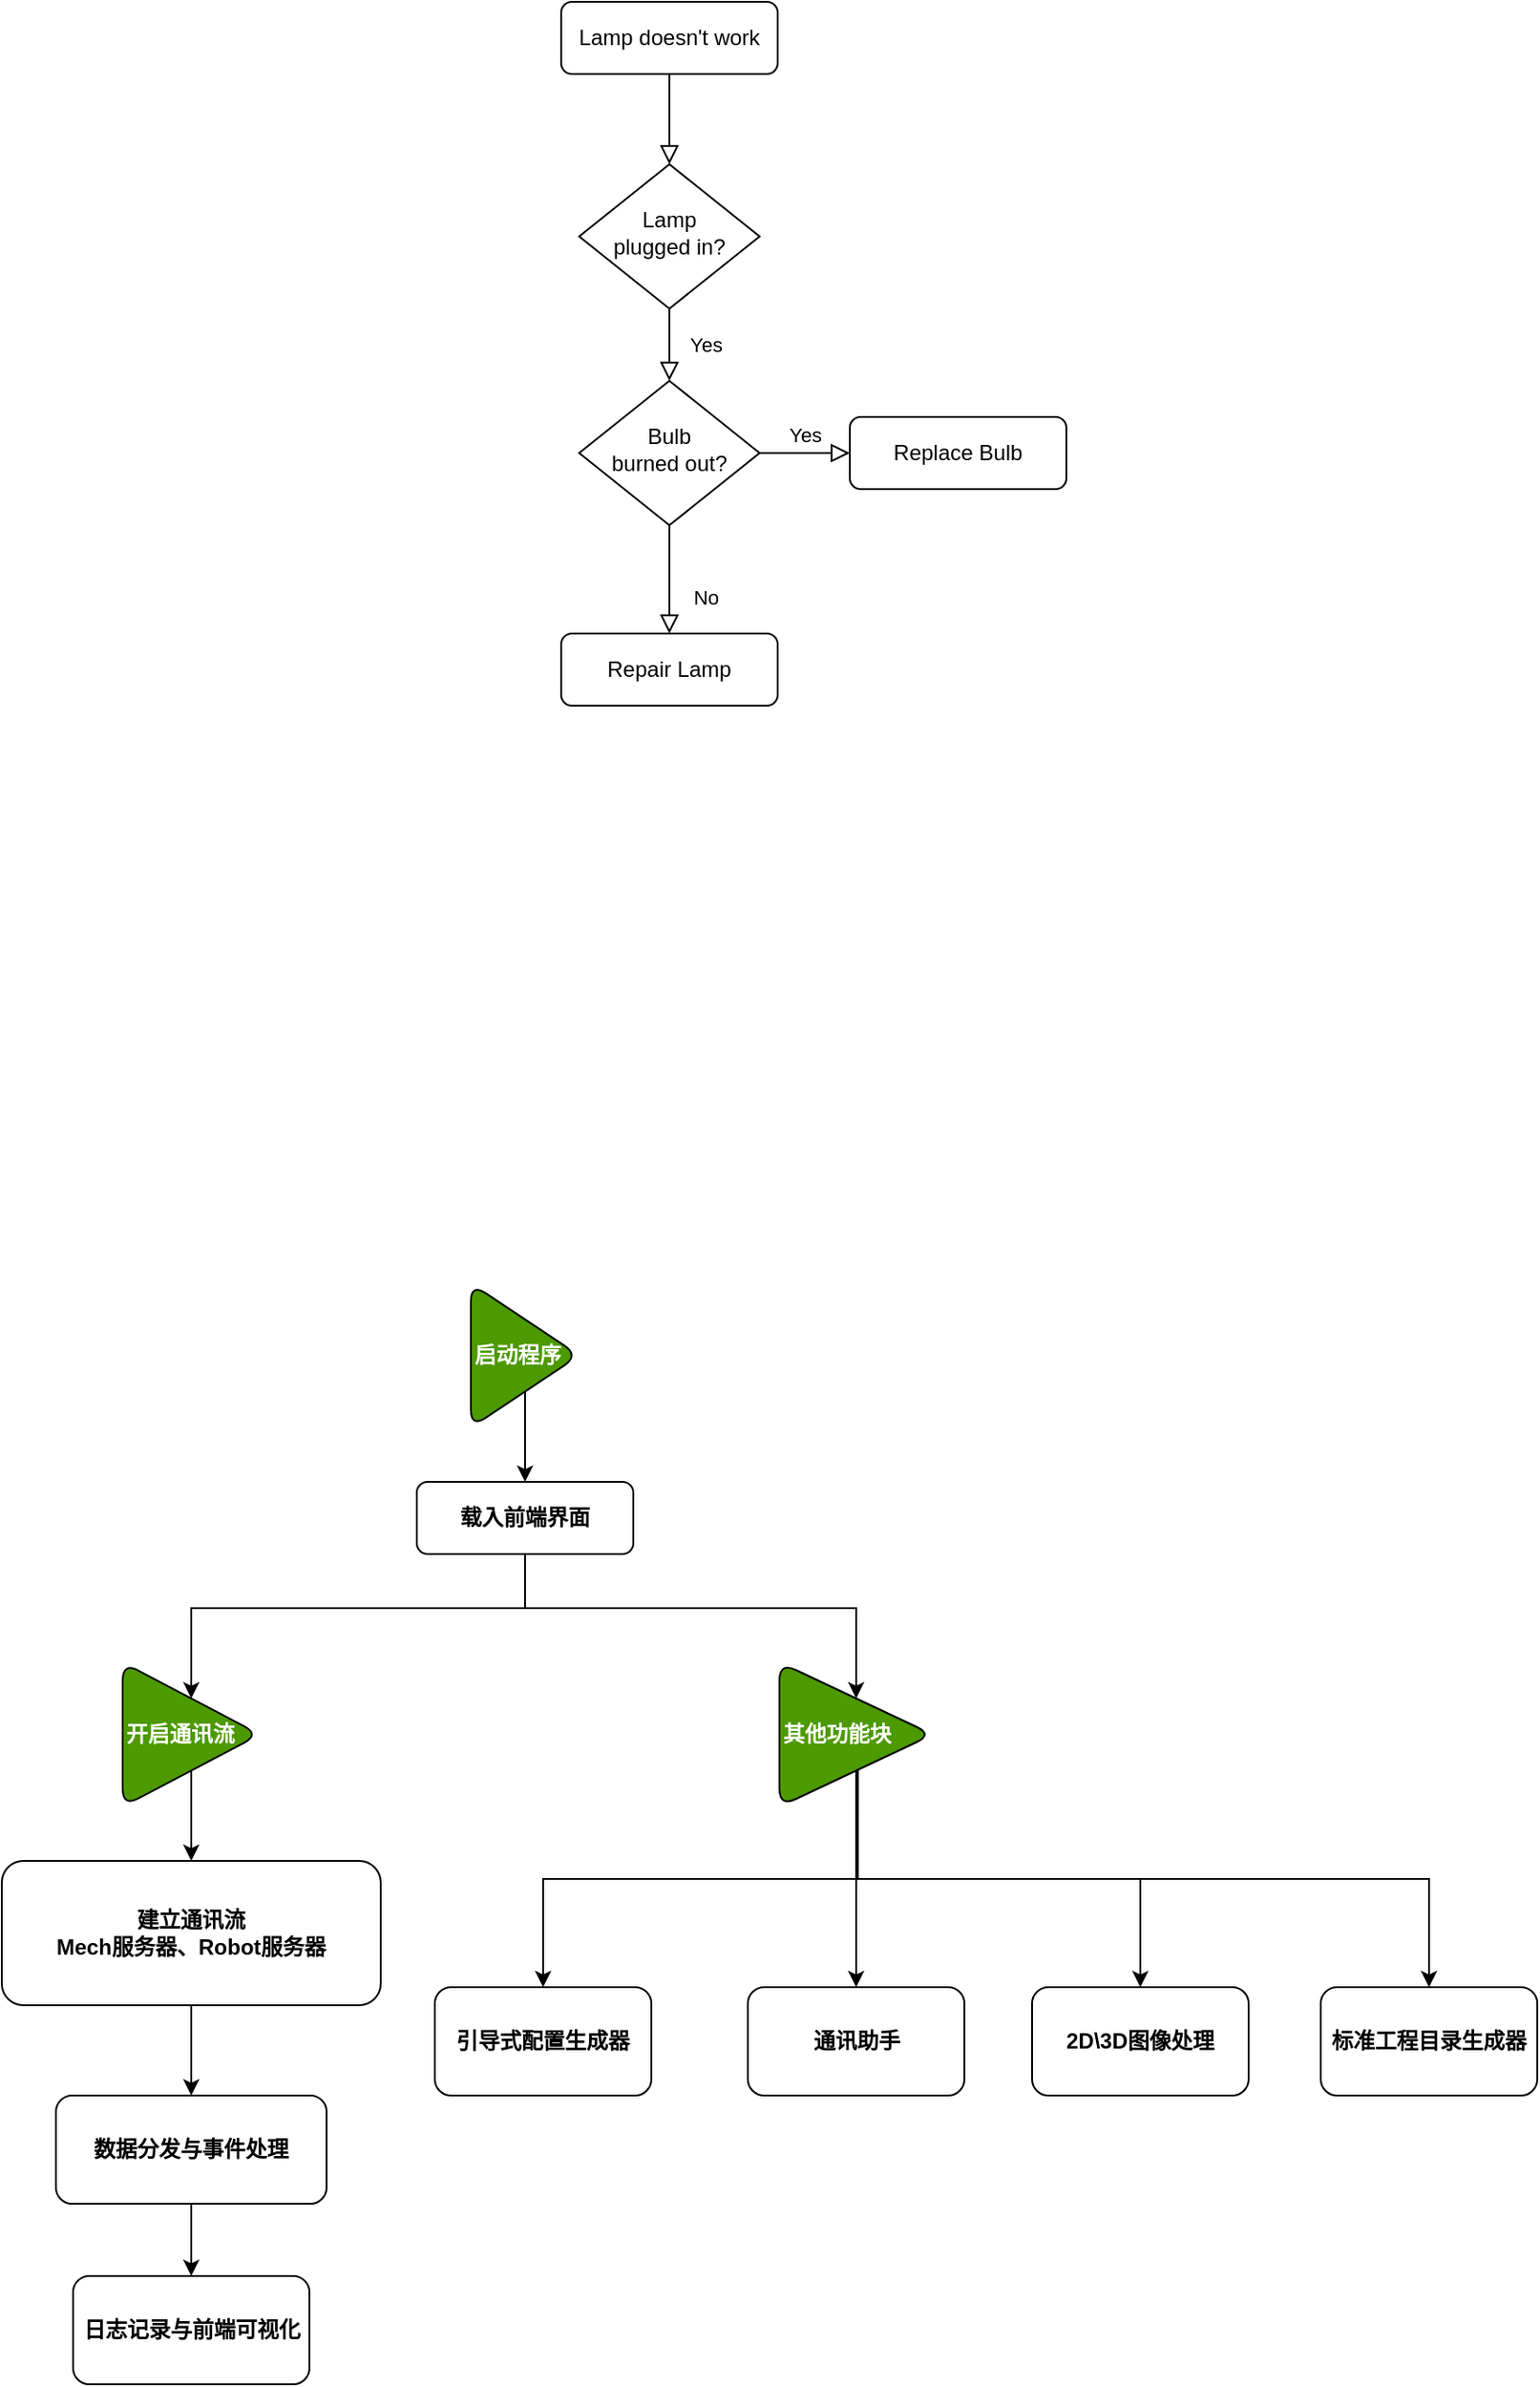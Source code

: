 <mxfile version="16.1.2" type="device"><diagram id="C5RBs43oDa-KdzZeNtuy" name="Page-1"><mxGraphModel dx="2012" dy="714" grid="1" gridSize="10" guides="1" tooltips="1" connect="1" arrows="1" fold="1" page="1" pageScale="1" pageWidth="827" pageHeight="1169" math="0" shadow="0"><root><mxCell id="WIyWlLk6GJQsqaUBKTNV-0"/><mxCell id="WIyWlLk6GJQsqaUBKTNV-1" parent="WIyWlLk6GJQsqaUBKTNV-0"/><mxCell id="WIyWlLk6GJQsqaUBKTNV-2" value="" style="rounded=0;html=1;jettySize=auto;orthogonalLoop=1;fontSize=11;endArrow=block;endFill=0;endSize=8;strokeWidth=1;shadow=0;labelBackgroundColor=none;edgeStyle=orthogonalEdgeStyle;" parent="WIyWlLk6GJQsqaUBKTNV-1" source="WIyWlLk6GJQsqaUBKTNV-3" target="WIyWlLk6GJQsqaUBKTNV-6" edge="1"><mxGeometry relative="1" as="geometry"/></mxCell><mxCell id="WIyWlLk6GJQsqaUBKTNV-3" value="Lamp doesn't work" style="rounded=1;whiteSpace=wrap;html=1;fontSize=12;glass=0;strokeWidth=1;shadow=0;" parent="WIyWlLk6GJQsqaUBKTNV-1" vertex="1"><mxGeometry x="160" y="80" width="120" height="40" as="geometry"/></mxCell><mxCell id="WIyWlLk6GJQsqaUBKTNV-4" value="Yes" style="rounded=0;html=1;jettySize=auto;orthogonalLoop=1;fontSize=11;endArrow=block;endFill=0;endSize=8;strokeWidth=1;shadow=0;labelBackgroundColor=none;edgeStyle=orthogonalEdgeStyle;" parent="WIyWlLk6GJQsqaUBKTNV-1" source="WIyWlLk6GJQsqaUBKTNV-6" target="WIyWlLk6GJQsqaUBKTNV-10" edge="1"><mxGeometry y="20" relative="1" as="geometry"><mxPoint as="offset"/></mxGeometry></mxCell><mxCell id="WIyWlLk6GJQsqaUBKTNV-6" value="Lamp&lt;br&gt;plugged in?" style="rhombus;whiteSpace=wrap;html=1;shadow=0;fontFamily=Helvetica;fontSize=12;align=center;strokeWidth=1;spacing=6;spacingTop=-4;" parent="WIyWlLk6GJQsqaUBKTNV-1" vertex="1"><mxGeometry x="170" y="170" width="100" height="80" as="geometry"/></mxCell><mxCell id="Jq6AmaFqzS6ThhUN3Zna-7" value="" style="edgeStyle=orthogonalEdgeStyle;rounded=0;orthogonalLoop=1;jettySize=auto;html=1;exitX=0.5;exitY=1;exitDx=0;exitDy=0;" edge="1" parent="WIyWlLk6GJQsqaUBKTNV-1" source="WIyWlLk6GJQsqaUBKTNV-7" target="Jq6AmaFqzS6ThhUN3Zna-4"><mxGeometry relative="1" as="geometry"><Array as="points"><mxPoint x="140" y="970"/><mxPoint x="-45" y="970"/></Array></mxGeometry></mxCell><mxCell id="WIyWlLk6GJQsqaUBKTNV-7" value="&lt;b&gt;载入前端界面&lt;/b&gt;" style="rounded=1;whiteSpace=wrap;html=1;fontSize=12;glass=0;strokeWidth=1;shadow=0;" parent="WIyWlLk6GJQsqaUBKTNV-1" vertex="1"><mxGeometry x="80" y="900" width="120" height="40" as="geometry"/></mxCell><mxCell id="WIyWlLk6GJQsqaUBKTNV-8" value="No" style="rounded=0;html=1;jettySize=auto;orthogonalLoop=1;fontSize=11;endArrow=block;endFill=0;endSize=8;strokeWidth=1;shadow=0;labelBackgroundColor=none;edgeStyle=orthogonalEdgeStyle;" parent="WIyWlLk6GJQsqaUBKTNV-1" source="WIyWlLk6GJQsqaUBKTNV-10" target="WIyWlLk6GJQsqaUBKTNV-11" edge="1"><mxGeometry x="0.333" y="20" relative="1" as="geometry"><mxPoint as="offset"/></mxGeometry></mxCell><mxCell id="WIyWlLk6GJQsqaUBKTNV-9" value="Yes" style="edgeStyle=orthogonalEdgeStyle;rounded=0;html=1;jettySize=auto;orthogonalLoop=1;fontSize=11;endArrow=block;endFill=0;endSize=8;strokeWidth=1;shadow=0;labelBackgroundColor=none;" parent="WIyWlLk6GJQsqaUBKTNV-1" source="WIyWlLk6GJQsqaUBKTNV-10" target="WIyWlLk6GJQsqaUBKTNV-12" edge="1"><mxGeometry y="10" relative="1" as="geometry"><mxPoint as="offset"/></mxGeometry></mxCell><mxCell id="WIyWlLk6GJQsqaUBKTNV-10" value="Bulb&lt;br&gt;burned out?" style="rhombus;whiteSpace=wrap;html=1;shadow=0;fontFamily=Helvetica;fontSize=12;align=center;strokeWidth=1;spacing=6;spacingTop=-4;" parent="WIyWlLk6GJQsqaUBKTNV-1" vertex="1"><mxGeometry x="170" y="290" width="100" height="80" as="geometry"/></mxCell><mxCell id="WIyWlLk6GJQsqaUBKTNV-11" value="Repair Lamp" style="rounded=1;whiteSpace=wrap;html=1;fontSize=12;glass=0;strokeWidth=1;shadow=0;" parent="WIyWlLk6GJQsqaUBKTNV-1" vertex="1"><mxGeometry x="160" y="430" width="120" height="40" as="geometry"/></mxCell><mxCell id="WIyWlLk6GJQsqaUBKTNV-12" value="Replace Bulb" style="rounded=1;whiteSpace=wrap;html=1;fontSize=12;glass=0;strokeWidth=1;shadow=0;" parent="WIyWlLk6GJQsqaUBKTNV-1" vertex="1"><mxGeometry x="320" y="310" width="120" height="40" as="geometry"/></mxCell><mxCell id="Jq6AmaFqzS6ThhUN3Zna-1" value="" style="edgeStyle=orthogonalEdgeStyle;rounded=0;orthogonalLoop=1;jettySize=auto;html=1;" edge="1" parent="WIyWlLk6GJQsqaUBKTNV-1" source="Jq6AmaFqzS6ThhUN3Zna-0" target="WIyWlLk6GJQsqaUBKTNV-7"><mxGeometry relative="1" as="geometry"/></mxCell><mxCell id="Jq6AmaFqzS6ThhUN3Zna-0" value="&lt;b&gt;启动程序&lt;/b&gt;" style="triangle;whiteSpace=wrap;html=1;fillColor=#4D9900;fontColor=#FFFFFF;rounded=1;align=left;" vertex="1" parent="WIyWlLk6GJQsqaUBKTNV-1"><mxGeometry x="110" y="790" width="60" height="80" as="geometry"/></mxCell><mxCell id="Jq6AmaFqzS6ThhUN3Zna-9" value="" style="edgeStyle=orthogonalEdgeStyle;rounded=0;orthogonalLoop=1;jettySize=auto;html=1;" edge="1" parent="WIyWlLk6GJQsqaUBKTNV-1" source="Jq6AmaFqzS6ThhUN3Zna-4" target="Jq6AmaFqzS6ThhUN3Zna-8"><mxGeometry relative="1" as="geometry"/></mxCell><mxCell id="Jq6AmaFqzS6ThhUN3Zna-4" value="&lt;div&gt;&lt;b&gt;开启通讯流&lt;/b&gt;&lt;/div&gt;" style="triangle;whiteSpace=wrap;html=1;fillColor=#4D9900;fontColor=#FFFFFF;rounded=1;align=left;" vertex="1" parent="WIyWlLk6GJQsqaUBKTNV-1"><mxGeometry x="-83" y="1000" width="76" height="80" as="geometry"/></mxCell><mxCell id="Jq6AmaFqzS6ThhUN3Zna-11" value="" style="edgeStyle=orthogonalEdgeStyle;rounded=0;orthogonalLoop=1;jettySize=auto;html=1;" edge="1" parent="WIyWlLk6GJQsqaUBKTNV-1" source="Jq6AmaFqzS6ThhUN3Zna-8" target="Jq6AmaFqzS6ThhUN3Zna-10"><mxGeometry relative="1" as="geometry"/></mxCell><mxCell id="Jq6AmaFqzS6ThhUN3Zna-8" value="&lt;b&gt;建立通讯流&lt;br&gt;Mech服务器、Robot服务器&lt;/b&gt;" style="rounded=1;whiteSpace=wrap;html=1;fontSize=12;glass=0;strokeWidth=1;shadow=0;" vertex="1" parent="WIyWlLk6GJQsqaUBKTNV-1"><mxGeometry x="-150" y="1110" width="210" height="80" as="geometry"/></mxCell><mxCell id="Jq6AmaFqzS6ThhUN3Zna-17" value="" style="edgeStyle=orthogonalEdgeStyle;rounded=0;orthogonalLoop=1;jettySize=auto;html=1;" edge="1" parent="WIyWlLk6GJQsqaUBKTNV-1" source="Jq6AmaFqzS6ThhUN3Zna-10" target="Jq6AmaFqzS6ThhUN3Zna-16"><mxGeometry relative="1" as="geometry"/></mxCell><mxCell id="Jq6AmaFqzS6ThhUN3Zna-10" value="&lt;span&gt;&lt;b&gt;数据分发与事件处理&lt;/b&gt;&lt;/span&gt;" style="whiteSpace=wrap;html=1;rounded=1;glass=0;strokeWidth=1;shadow=0;" vertex="1" parent="WIyWlLk6GJQsqaUBKTNV-1"><mxGeometry x="-120" y="1240" width="150" height="60" as="geometry"/></mxCell><mxCell id="Jq6AmaFqzS6ThhUN3Zna-20" value="" style="edgeStyle=orthogonalEdgeStyle;rounded=0;orthogonalLoop=1;jettySize=auto;html=1;entryX=0.5;entryY=0;entryDx=0;entryDy=0;exitX=0.5;exitY=1;exitDx=0;exitDy=0;" edge="1" parent="WIyWlLk6GJQsqaUBKTNV-1" source="Jq6AmaFqzS6ThhUN3Zna-12" target="Jq6AmaFqzS6ThhUN3Zna-18"><mxGeometry relative="1" as="geometry"><mxPoint x="324" y="1060" as="sourcePoint"/><mxPoint x="323.5" y="1109.0" as="targetPoint"/></mxGeometry></mxCell><mxCell id="Jq6AmaFqzS6ThhUN3Zna-12" value="&lt;div&gt;&lt;b&gt;其他功能块&lt;/b&gt;&lt;/div&gt;" style="triangle;whiteSpace=wrap;html=1;fillColor=#4D9900;fontColor=#FFFFFF;rounded=1;align=left;" vertex="1" parent="WIyWlLk6GJQsqaUBKTNV-1"><mxGeometry x="281" y="1000" width="85" height="80" as="geometry"/></mxCell><mxCell id="Jq6AmaFqzS6ThhUN3Zna-13" value="" style="edgeStyle=orthogonalEdgeStyle;rounded=0;orthogonalLoop=1;jettySize=auto;html=1;exitX=0.5;exitY=1;exitDx=0;exitDy=0;entryX=0.5;entryY=0;entryDx=0;entryDy=0;" edge="1" parent="WIyWlLk6GJQsqaUBKTNV-1" source="WIyWlLk6GJQsqaUBKTNV-7" target="Jq6AmaFqzS6ThhUN3Zna-12"><mxGeometry relative="1" as="geometry"><mxPoint x="209" y="860" as="sourcePoint"/><mxPoint x="209" y="900" as="targetPoint"/><Array as="points"><mxPoint x="140" y="970"/><mxPoint x="324" y="970"/></Array></mxGeometry></mxCell><mxCell id="Jq6AmaFqzS6ThhUN3Zna-16" value="&lt;b&gt;日志记录与前端可视化&lt;/b&gt;" style="whiteSpace=wrap;html=1;rounded=1;glass=0;strokeWidth=1;shadow=0;" vertex="1" parent="WIyWlLk6GJQsqaUBKTNV-1"><mxGeometry x="-110.5" y="1340" width="131" height="60" as="geometry"/></mxCell><mxCell id="Jq6AmaFqzS6ThhUN3Zna-18" value="&lt;b&gt;通讯助手&lt;/b&gt;" style="rounded=1;whiteSpace=wrap;html=1;" vertex="1" parent="WIyWlLk6GJQsqaUBKTNV-1"><mxGeometry x="263.5" y="1180" width="120" height="60" as="geometry"/></mxCell><mxCell id="Jq6AmaFqzS6ThhUN3Zna-21" value="&lt;b&gt;2D\3D图像处理&lt;/b&gt;" style="rounded=1;whiteSpace=wrap;html=1;" vertex="1" parent="WIyWlLk6GJQsqaUBKTNV-1"><mxGeometry x="421" y="1180" width="120" height="60" as="geometry"/></mxCell><mxCell id="Jq6AmaFqzS6ThhUN3Zna-23" value="" style="edgeStyle=orthogonalEdgeStyle;rounded=0;orthogonalLoop=1;jettySize=auto;html=1;exitX=0.511;exitY=0.748;exitDx=0;exitDy=0;exitPerimeter=0;entryX=0.5;entryY=0;entryDx=0;entryDy=0;" edge="1" parent="WIyWlLk6GJQsqaUBKTNV-1" source="Jq6AmaFqzS6ThhUN3Zna-12" target="Jq6AmaFqzS6ThhUN3Zna-21"><mxGeometry relative="1" as="geometry"><mxPoint x="334" y="1059" as="sourcePoint"/><mxPoint x="431" y="1094" as="targetPoint"/><Array as="points"><mxPoint x="324" y="1120"/><mxPoint x="481" y="1120"/></Array></mxGeometry></mxCell><mxCell id="Jq6AmaFqzS6ThhUN3Zna-24" value="&lt;b&gt;引导式配置生成器&lt;/b&gt;" style="rounded=1;whiteSpace=wrap;html=1;" vertex="1" parent="WIyWlLk6GJQsqaUBKTNV-1"><mxGeometry x="90" y="1180" width="120" height="60" as="geometry"/></mxCell><mxCell id="Jq6AmaFqzS6ThhUN3Zna-25" value="" style="edgeStyle=orthogonalEdgeStyle;rounded=0;orthogonalLoop=1;jettySize=auto;html=1;exitX=0.5;exitY=1;exitDx=0;exitDy=0;" edge="1" parent="WIyWlLk6GJQsqaUBKTNV-1" source="Jq6AmaFqzS6ThhUN3Zna-12"><mxGeometry relative="1" as="geometry"><mxPoint x="333.5" y="1070" as="sourcePoint"/><mxPoint x="150" y="1180" as="targetPoint"/><Array as="points"><mxPoint x="324" y="1120"/><mxPoint x="150" y="1120"/></Array></mxGeometry></mxCell><mxCell id="Jq6AmaFqzS6ThhUN3Zna-26" value="&lt;b&gt;标准工程目录生成器&lt;/b&gt;" style="rounded=1;whiteSpace=wrap;html=1;" vertex="1" parent="WIyWlLk6GJQsqaUBKTNV-1"><mxGeometry x="581" y="1180" width="120" height="60" as="geometry"/></mxCell><mxCell id="Jq6AmaFqzS6ThhUN3Zna-27" value="" style="edgeStyle=orthogonalEdgeStyle;rounded=0;orthogonalLoop=1;jettySize=auto;html=1;entryX=0.5;entryY=0;entryDx=0;entryDy=0;exitX=0.5;exitY=1;exitDx=0;exitDy=0;" edge="1" parent="WIyWlLk6GJQsqaUBKTNV-1" source="Jq6AmaFqzS6ThhUN3Zna-12" target="Jq6AmaFqzS6ThhUN3Zna-26"><mxGeometry relative="1" as="geometry"><mxPoint x="371" y="1061" as="sourcePoint"/><mxPoint x="478" y="1190.0" as="targetPoint"/><Array as="points"><mxPoint x="324" y="1061"/><mxPoint x="324" y="1061"/><mxPoint x="324" y="1120"/><mxPoint x="641" y="1120"/></Array></mxGeometry></mxCell></root></mxGraphModel></diagram></mxfile>